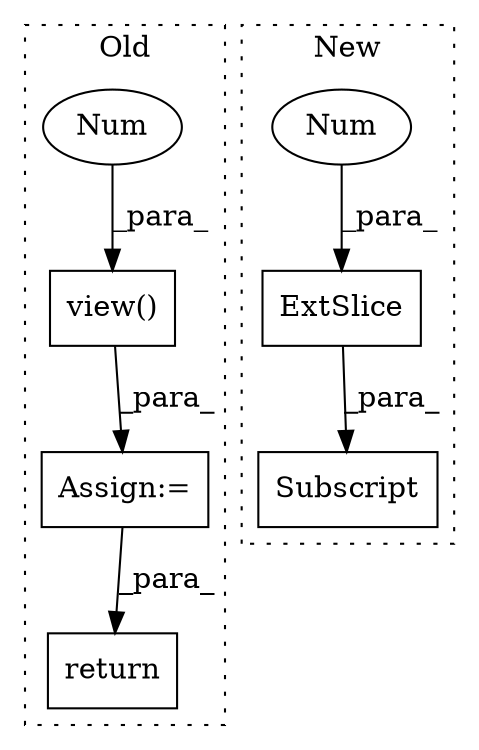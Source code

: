 digraph G {
subgraph cluster0 {
1 [label="view()" a="75" s="824,852" l="7,1" shape="box"];
3 [label="Num" a="76" s="834" l="1" shape="ellipse"];
4 [label="Assign:=" a="68" s="821" l="3" shape="box"];
7 [label="return" a="93" s="1054" l="7" shape="box"];
label = "Old";
style="dotted";
}
subgraph cluster1 {
2 [label="Subscript" a="63" s="1168,0" l="19,0" shape="box"];
5 [label="ExtSlice" a="85" s="1168" l="4" shape="box"];
6 [label="Num" a="76" s="1176" l="1" shape="ellipse"];
label = "New";
style="dotted";
}
1 -> 4 [label="_para_"];
3 -> 1 [label="_para_"];
4 -> 7 [label="_para_"];
5 -> 2 [label="_para_"];
6 -> 5 [label="_para_"];
}